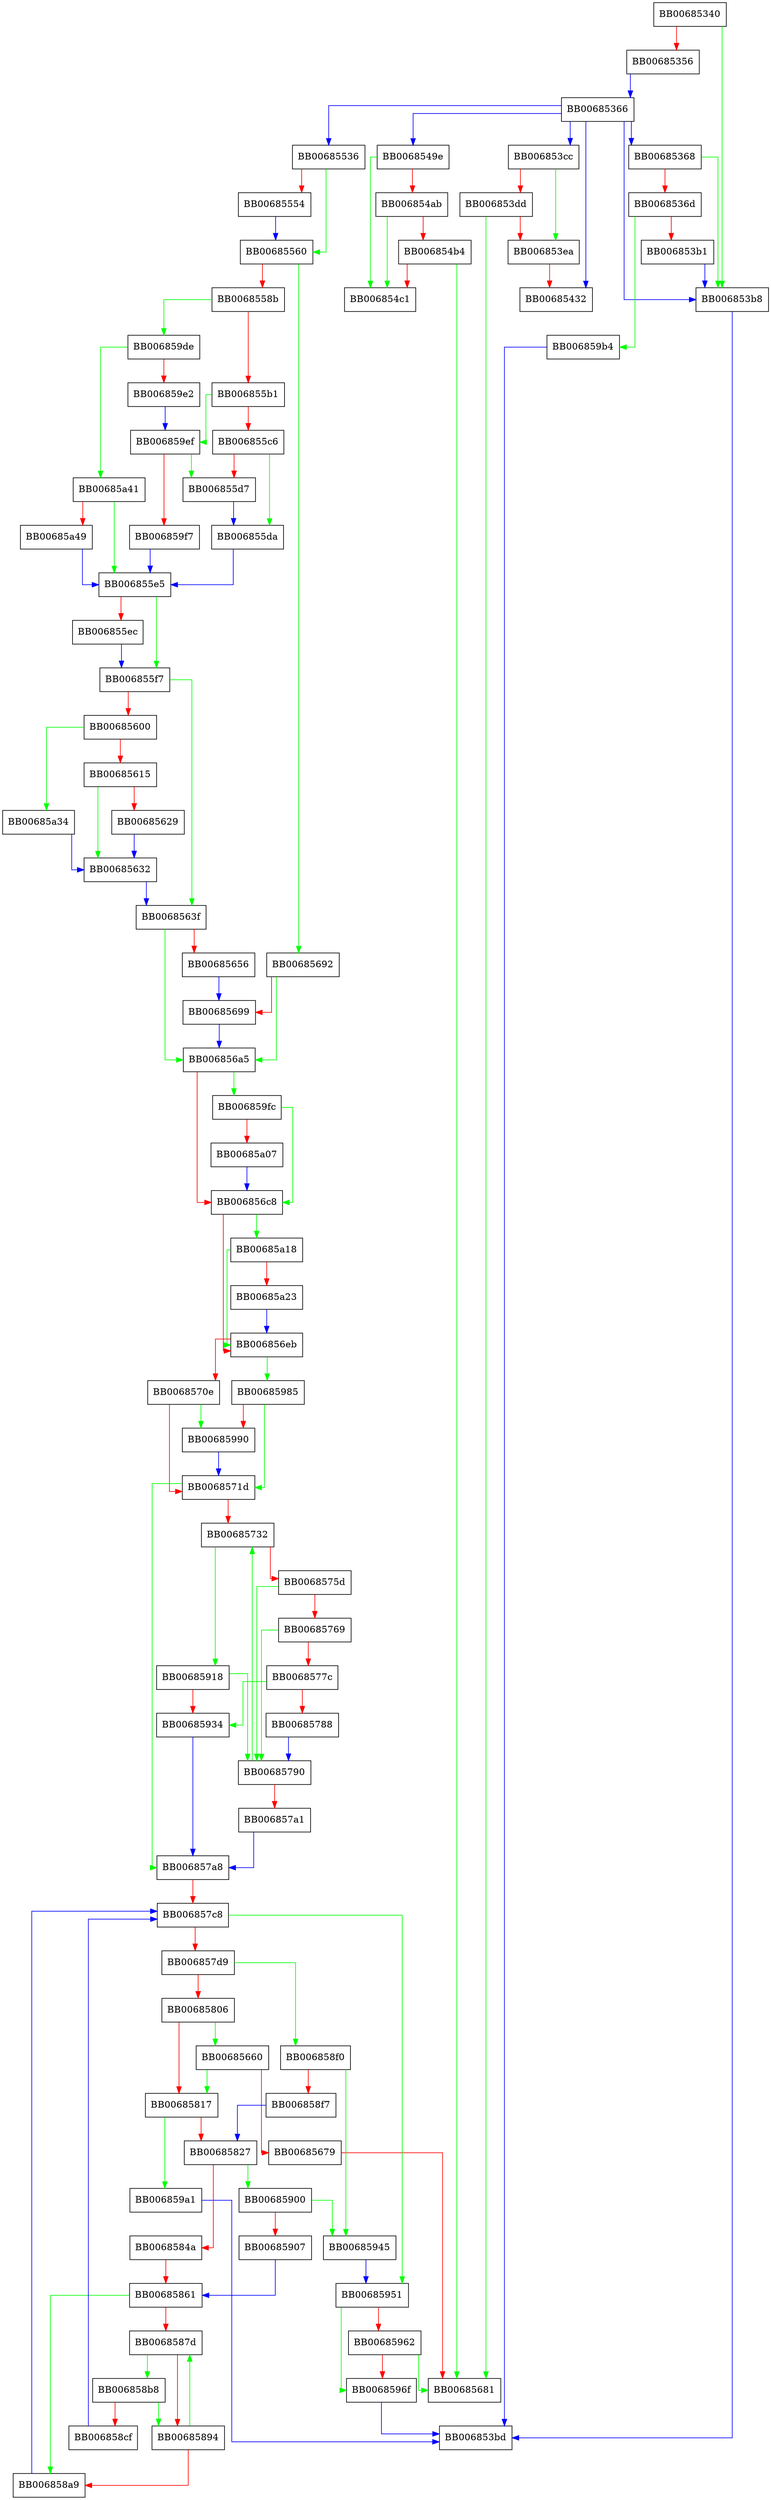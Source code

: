 digraph crl_cb {
  node [shape="box"];
  graph [splines=ortho];
  BB00685340 -> BB006853b8 [color="green"];
  BB00685340 -> BB00685356 [color="red"];
  BB00685356 -> BB00685366 [color="blue"];
  BB00685366 -> BB006853b8 [color="blue"];
  BB00685366 -> BB00685432 [color="blue"];
  BB00685366 -> BB0068549e [color="blue"];
  BB00685366 -> BB006853cc [color="blue"];
  BB00685366 -> BB00685536 [color="blue"];
  BB00685366 -> BB00685368 [color="blue"];
  BB00685368 -> BB006853b8 [color="green"];
  BB00685368 -> BB0068536d [color="red"];
  BB0068536d -> BB006859b4 [color="green"];
  BB0068536d -> BB006853b1 [color="red"];
  BB006853b1 -> BB006853b8 [color="blue"];
  BB006853b8 -> BB006853bd [color="blue"];
  BB006853cc -> BB006853ea [color="green"];
  BB006853cc -> BB006853dd [color="red"];
  BB006853dd -> BB00685681 [color="green"];
  BB006853dd -> BB006853ea [color="red"];
  BB006853ea -> BB00685432 [color="red"];
  BB0068549e -> BB006854c1 [color="green"];
  BB0068549e -> BB006854ab [color="red"];
  BB006854ab -> BB006854c1 [color="green"];
  BB006854ab -> BB006854b4 [color="red"];
  BB006854b4 -> BB00685681 [color="green"];
  BB006854b4 -> BB006854c1 [color="red"];
  BB00685536 -> BB00685560 [color="green"];
  BB00685536 -> BB00685554 [color="red"];
  BB00685554 -> BB00685560 [color="blue"];
  BB00685560 -> BB00685692 [color="green"];
  BB00685560 -> BB0068558b [color="red"];
  BB0068558b -> BB006859de [color="green"];
  BB0068558b -> BB006855b1 [color="red"];
  BB006855b1 -> BB006859ef [color="green"];
  BB006855b1 -> BB006855c6 [color="red"];
  BB006855c6 -> BB006855da [color="green"];
  BB006855c6 -> BB006855d7 [color="red"];
  BB006855d7 -> BB006855da [color="blue"];
  BB006855da -> BB006855e5 [color="blue"];
  BB006855e5 -> BB006855f7 [color="green"];
  BB006855e5 -> BB006855ec [color="red"];
  BB006855ec -> BB006855f7 [color="blue"];
  BB006855f7 -> BB0068563f [color="green"];
  BB006855f7 -> BB00685600 [color="red"];
  BB00685600 -> BB00685a34 [color="green"];
  BB00685600 -> BB00685615 [color="red"];
  BB00685615 -> BB00685632 [color="green"];
  BB00685615 -> BB00685629 [color="red"];
  BB00685629 -> BB00685632 [color="blue"];
  BB00685632 -> BB0068563f [color="blue"];
  BB0068563f -> BB006856a5 [color="green"];
  BB0068563f -> BB00685656 [color="red"];
  BB00685656 -> BB00685699 [color="blue"];
  BB00685660 -> BB00685817 [color="green"];
  BB00685660 -> BB00685679 [color="red"];
  BB00685679 -> BB00685681 [color="red"];
  BB00685692 -> BB006856a5 [color="green"];
  BB00685692 -> BB00685699 [color="red"];
  BB00685699 -> BB006856a5 [color="blue"];
  BB006856a5 -> BB006859fc [color="green"];
  BB006856a5 -> BB006856c8 [color="red"];
  BB006856c8 -> BB00685a18 [color="green"];
  BB006856c8 -> BB006856eb [color="red"];
  BB006856eb -> BB00685985 [color="green"];
  BB006856eb -> BB0068570e [color="red"];
  BB0068570e -> BB00685990 [color="green"];
  BB0068570e -> BB0068571d [color="red"];
  BB0068571d -> BB006857a8 [color="green"];
  BB0068571d -> BB00685732 [color="red"];
  BB00685732 -> BB00685918 [color="green"];
  BB00685732 -> BB0068575d [color="red"];
  BB0068575d -> BB00685790 [color="green"];
  BB0068575d -> BB00685769 [color="red"];
  BB00685769 -> BB00685790 [color="green"];
  BB00685769 -> BB0068577c [color="red"];
  BB0068577c -> BB00685934 [color="green"];
  BB0068577c -> BB00685788 [color="red"];
  BB00685788 -> BB00685790 [color="blue"];
  BB00685790 -> BB00685732 [color="green"];
  BB00685790 -> BB006857a1 [color="red"];
  BB006857a1 -> BB006857a8 [color="blue"];
  BB006857a8 -> BB006857c8 [color="red"];
  BB006857c8 -> BB00685951 [color="green"];
  BB006857c8 -> BB006857d9 [color="red"];
  BB006857d9 -> BB006858f0 [color="green"];
  BB006857d9 -> BB00685806 [color="red"];
  BB00685806 -> BB00685660 [color="green"];
  BB00685806 -> BB00685817 [color="red"];
  BB00685817 -> BB006859a1 [color="green"];
  BB00685817 -> BB00685827 [color="red"];
  BB00685827 -> BB00685900 [color="green"];
  BB00685827 -> BB0068584a [color="red"];
  BB0068584a -> BB00685861 [color="red"];
  BB00685861 -> BB006858a9 [color="green"];
  BB00685861 -> BB0068587d [color="red"];
  BB0068587d -> BB006858b8 [color="green"];
  BB0068587d -> BB00685894 [color="red"];
  BB00685894 -> BB0068587d [color="green"];
  BB00685894 -> BB006858a9 [color="red"];
  BB006858a9 -> BB006857c8 [color="blue"];
  BB006858b8 -> BB00685894 [color="green"];
  BB006858b8 -> BB006858cf [color="red"];
  BB006858cf -> BB006857c8 [color="blue"];
  BB006858f0 -> BB00685945 [color="green"];
  BB006858f0 -> BB006858f7 [color="red"];
  BB006858f7 -> BB00685827 [color="blue"];
  BB00685900 -> BB00685945 [color="green"];
  BB00685900 -> BB00685907 [color="red"];
  BB00685907 -> BB00685861 [color="blue"];
  BB00685918 -> BB00685790 [color="green"];
  BB00685918 -> BB00685934 [color="red"];
  BB00685934 -> BB006857a8 [color="blue"];
  BB00685945 -> BB00685951 [color="blue"];
  BB00685951 -> BB0068596f [color="green"];
  BB00685951 -> BB00685962 [color="red"];
  BB00685962 -> BB00685681 [color="green"];
  BB00685962 -> BB0068596f [color="red"];
  BB0068596f -> BB006853bd [color="blue"];
  BB00685985 -> BB0068571d [color="green"];
  BB00685985 -> BB00685990 [color="red"];
  BB00685990 -> BB0068571d [color="blue"];
  BB006859a1 -> BB006853bd [color="blue"];
  BB006859b4 -> BB006853bd [color="blue"];
  BB006859de -> BB00685a41 [color="green"];
  BB006859de -> BB006859e2 [color="red"];
  BB006859e2 -> BB006859ef [color="blue"];
  BB006859ef -> BB006855d7 [color="green"];
  BB006859ef -> BB006859f7 [color="red"];
  BB006859f7 -> BB006855e5 [color="blue"];
  BB006859fc -> BB006856c8 [color="green"];
  BB006859fc -> BB00685a07 [color="red"];
  BB00685a07 -> BB006856c8 [color="blue"];
  BB00685a18 -> BB006856eb [color="green"];
  BB00685a18 -> BB00685a23 [color="red"];
  BB00685a23 -> BB006856eb [color="blue"];
  BB00685a34 -> BB00685632 [color="blue"];
  BB00685a41 -> BB006855e5 [color="green"];
  BB00685a41 -> BB00685a49 [color="red"];
  BB00685a49 -> BB006855e5 [color="blue"];
}